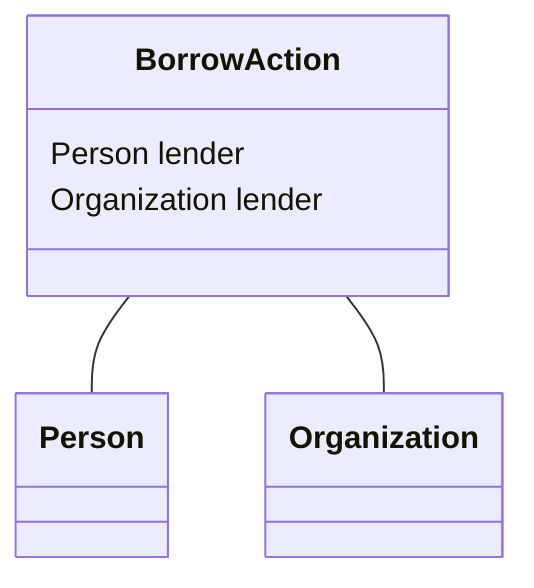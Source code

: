 classDiagram
  BorrowAction -- Person
  BorrowAction -- Organization


class BorrowAction {

  Person lender
  Organization lender

 }